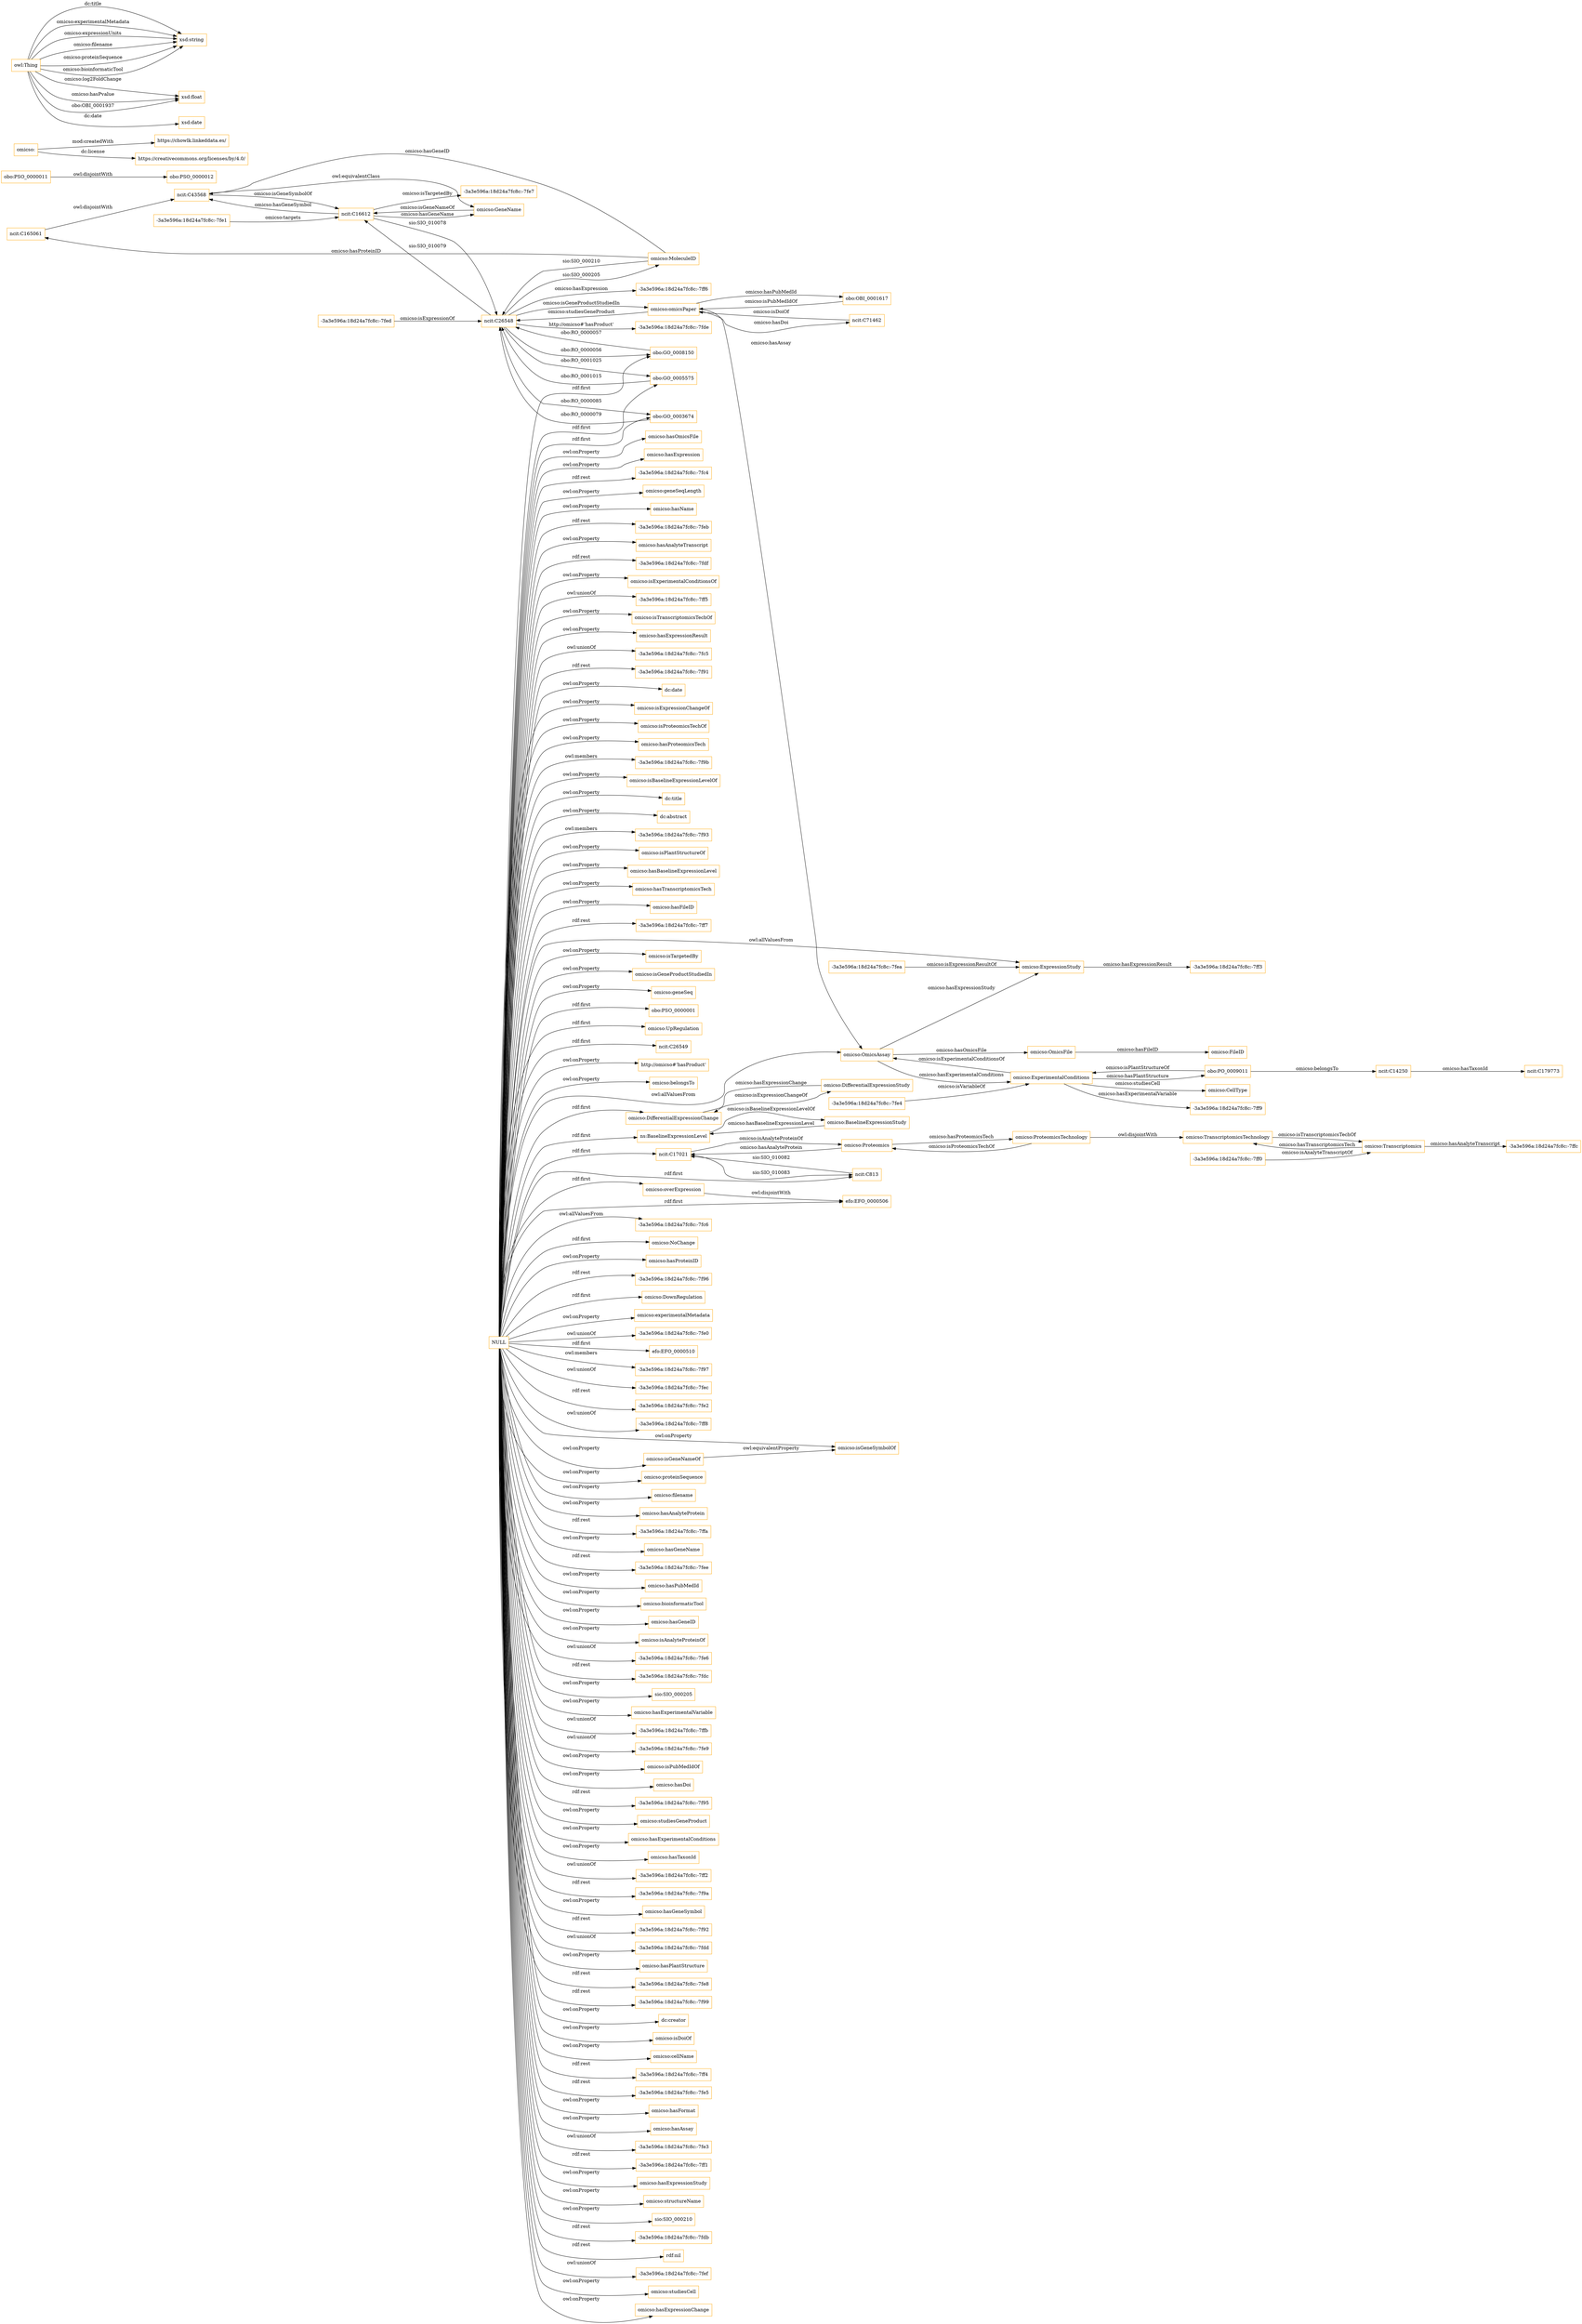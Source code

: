 digraph ar2dtool_diagram { 
rankdir=LR;
size="1501"
node [shape = rectangle, color="orange"]; "ncit:C165061" "omicso:ExperimentalConditions" "-3a3e596a:18d24a7fc8c:-7fed" "omicso:Proteomics" "obo:PSO_0000012" "obo:PSO_0000001" "obo:GO_0008150" "omicso:DifferentialExpressionChange" "omicso:UpRegulation" "ncit:C26549" "ncit:C43568" "-3a3e596a:18d24a7fc8c:-7ff0" "-3a3e596a:18d24a7fc8c:-7fe1" "ncit:C179773" "obo:PO_0009011" "omicso:MoleculeID" "omicso:FileID" "-3a3e596a:18d24a7fc8c:-7ffc" "omicso:Transcriptomics" "-3a3e596a:18d24a7fc8c:-7fde" "-3a3e596a:18d24a7fc8c:-7fe7" "omicso:DifferentialExpressionStudy" "omicso:ExpressionStudy" "ns:BaselineExpressionLevel" "ncit:C17021" "omicso:OmicsFile" "efo:EFO_0000506" "omicso:CellType" "obo:PSO_0000011" "obo:OBI_0001617" "omicso:overExpression" "-3a3e596a:18d24a7fc8c:-7fc6" "ncit:C16612" "-3a3e596a:18d24a7fc8c:-7ff6" "omicso:ProteomicsTechnology" "-3a3e596a:18d24a7fc8c:-7fea" "omicso:NoChange" "obo:GO_0005575" "omicso:GeneName" "ncit:C14250" "omicso:omicsPaper" "-3a3e596a:18d24a7fc8c:-7fe4" "ncit:C71462" "ncit:C813" "omicso:OmicsAssay" "omicso:DownRegulation" "-3a3e596a:18d24a7fc8c:-7ff3" "obo:GO_0003674" "omicso:BaselineExpressionStudy" "omicso:TranscriptomicsTechnology" "efo:EFO_0000510" "ncit:C26548" "-3a3e596a:18d24a7fc8c:-7ff9" ; /*classes style*/
	"ncit:C165061" -> "ncit:C43568" [ label = "owl:disjointWith" ];
	"ncit:C43568" -> "omicso:GeneName" [ label = "owl:equivalentClass" ];
	"omicso:" -> "https://chowlk.linkeddata.es/" [ label = "mod:createdWith" ];
	"omicso:" -> "https://creativecommons.org/licenses/by/4.0/" [ label = "dc:license" ];
	"omicso:overExpression" -> "efo:EFO_0000506" [ label = "owl:disjointWith" ];
	"NULL" -> "-3a3e596a:18d24a7fc8c:-7f97" [ label = "owl:members" ];
	"NULL" -> "-3a3e596a:18d24a7fc8c:-7fec" [ label = "owl:unionOf" ];
	"NULL" -> "-3a3e596a:18d24a7fc8c:-7fe2" [ label = "rdf:rest" ];
	"NULL" -> "-3a3e596a:18d24a7fc8c:-7ff8" [ label = "owl:unionOf" ];
	"NULL" -> "obo:GO_0003674" [ label = "rdf:first" ];
	"NULL" -> "omicso:isGeneSymbolOf" [ label = "owl:onProperty" ];
	"NULL" -> "omicso:proteinSequence" [ label = "owl:onProperty" ];
	"NULL" -> "omicso:filename" [ label = "owl:onProperty" ];
	"NULL" -> "omicso:hasAnalyteProtein" [ label = "owl:onProperty" ];
	"NULL" -> "-3a3e596a:18d24a7fc8c:-7ffa" [ label = "rdf:rest" ];
	"NULL" -> "omicso:hasGeneName" [ label = "owl:onProperty" ];
	"NULL" -> "-3a3e596a:18d24a7fc8c:-7fee" [ label = "rdf:rest" ];
	"NULL" -> "omicso:hasPubMedId" [ label = "owl:onProperty" ];
	"NULL" -> "omicso:bioinformaticTool" [ label = "owl:onProperty" ];
	"NULL" -> "omicso:hasGeneID" [ label = "owl:onProperty" ];
	"NULL" -> "omicso:ExpressionStudy" [ label = "owl:allValuesFrom" ];
	"NULL" -> "efo:EFO_0000510" [ label = "rdf:first" ];
	"NULL" -> "ncit:C17021" [ label = "rdf:first" ];
	"NULL" -> "omicso:isAnalyteProteinOf" [ label = "owl:onProperty" ];
	"NULL" -> "-3a3e596a:18d24a7fc8c:-7fe6" [ label = "owl:unionOf" ];
	"NULL" -> "-3a3e596a:18d24a7fc8c:-7fdc" [ label = "rdf:rest" ];
	"NULL" -> "ncit:C813" [ label = "rdf:first" ];
	"NULL" -> "sio:SIO_000205" [ label = "owl:onProperty" ];
	"NULL" -> "omicso:hasExperimentalVariable" [ label = "owl:onProperty" ];
	"NULL" -> "-3a3e596a:18d24a7fc8c:-7ffb" [ label = "owl:unionOf" ];
	"NULL" -> "obo:GO_0008150" [ label = "rdf:first" ];
	"NULL" -> "-3a3e596a:18d24a7fc8c:-7fe9" [ label = "owl:unionOf" ];
	"NULL" -> "omicso:isPubMedIdOf" [ label = "owl:onProperty" ];
	"NULL" -> "omicso:hasDoi" [ label = "owl:onProperty" ];
	"NULL" -> "-3a3e596a:18d24a7fc8c:-7f95" [ label = "rdf:rest" ];
	"NULL" -> "omicso:studiesGeneProduct" [ label = "owl:onProperty" ];
	"NULL" -> "omicso:hasExperimentalConditions" [ label = "owl:onProperty" ];
	"NULL" -> "omicso:overExpression" [ label = "rdf:first" ];
	"NULL" -> "omicso:hasTaxonId" [ label = "owl:onProperty" ];
	"NULL" -> "-3a3e596a:18d24a7fc8c:-7ff2" [ label = "owl:unionOf" ];
	"NULL" -> "-3a3e596a:18d24a7fc8c:-7f9a" [ label = "rdf:rest" ];
	"NULL" -> "omicso:hasGeneSymbol" [ label = "owl:onProperty" ];
	"NULL" -> "-3a3e596a:18d24a7fc8c:-7f92" [ label = "rdf:rest" ];
	"NULL" -> "-3a3e596a:18d24a7fc8c:-7fdd" [ label = "owl:unionOf" ];
	"NULL" -> "omicso:hasPlantStructure" [ label = "owl:onProperty" ];
	"NULL" -> "-3a3e596a:18d24a7fc8c:-7fe8" [ label = "rdf:rest" ];
	"NULL" -> "-3a3e596a:18d24a7fc8c:-7f99" [ label = "rdf:rest" ];
	"NULL" -> "dc:creator" [ label = "owl:onProperty" ];
	"NULL" -> "omicso:isDoiOf" [ label = "owl:onProperty" ];
	"NULL" -> "omicso:cellName" [ label = "owl:onProperty" ];
	"NULL" -> "-3a3e596a:18d24a7fc8c:-7fc6" [ label = "owl:allValuesFrom" ];
	"NULL" -> "-3a3e596a:18d24a7fc8c:-7ff4" [ label = "rdf:rest" ];
	"NULL" -> "-3a3e596a:18d24a7fc8c:-7fe5" [ label = "rdf:rest" ];
	"NULL" -> "omicso:hasFormat" [ label = "owl:onProperty" ];
	"NULL" -> "omicso:hasAssay" [ label = "owl:onProperty" ];
	"NULL" -> "-3a3e596a:18d24a7fc8c:-7fe3" [ label = "owl:unionOf" ];
	"NULL" -> "-3a3e596a:18d24a7fc8c:-7ff1" [ label = "rdf:rest" ];
	"NULL" -> "omicso:hasExpressionStudy" [ label = "owl:onProperty" ];
	"NULL" -> "omicso:structureName" [ label = "owl:onProperty" ];
	"NULL" -> "sio:SIO_000210" [ label = "owl:onProperty" ];
	"NULL" -> "-3a3e596a:18d24a7fc8c:-7fdb" [ label = "rdf:rest" ];
	"NULL" -> "rdf:nil" [ label = "rdf:rest" ];
	"NULL" -> "-3a3e596a:18d24a7fc8c:-7fef" [ label = "owl:unionOf" ];
	"NULL" -> "obo:GO_0005575" [ label = "rdf:first" ];
	"NULL" -> "omicso:studiesCell" [ label = "owl:onProperty" ];
	"NULL" -> "omicso:hasExpressionChange" [ label = "owl:onProperty" ];
	"NULL" -> "omicso:hasOmicsFile" [ label = "owl:onProperty" ];
	"NULL" -> "omicso:hasExpression" [ label = "owl:onProperty" ];
	"NULL" -> "omicso:DownRegulation" [ label = "rdf:first" ];
	"NULL" -> "-3a3e596a:18d24a7fc8c:-7fc4" [ label = "rdf:rest" ];
	"NULL" -> "omicso:DifferentialExpressionChange" [ label = "rdf:first" ];
	"NULL" -> "omicso:geneSeqLength" [ label = "owl:onProperty" ];
	"NULL" -> "omicso:isGeneNameOf" [ label = "owl:onProperty" ];
	"NULL" -> "omicso:hasName" [ label = "owl:onProperty" ];
	"NULL" -> "-3a3e596a:18d24a7fc8c:-7feb" [ label = "rdf:rest" ];
	"NULL" -> "omicso:hasAnalyteTranscript" [ label = "owl:onProperty" ];
	"NULL" -> "-3a3e596a:18d24a7fc8c:-7fdf" [ label = "rdf:rest" ];
	"NULL" -> "omicso:isExperimentalConditionsOf" [ label = "owl:onProperty" ];
	"NULL" -> "-3a3e596a:18d24a7fc8c:-7ff5" [ label = "owl:unionOf" ];
	"NULL" -> "omicso:isTranscriptomicsTechOf" [ label = "owl:onProperty" ];
	"NULL" -> "omicso:hasExpressionResult" [ label = "owl:onProperty" ];
	"NULL" -> "-3a3e596a:18d24a7fc8c:-7fc5" [ label = "owl:unionOf" ];
	"NULL" -> "-3a3e596a:18d24a7fc8c:-7f91" [ label = "rdf:rest" ];
	"NULL" -> "dc:date" [ label = "owl:onProperty" ];
	"NULL" -> "omicso:isExpressionChangeOf" [ label = "owl:onProperty" ];
	"NULL" -> "omicso:isProteomicsTechOf" [ label = "owl:onProperty" ];
	"NULL" -> "omicso:hasProteomicsTech" [ label = "owl:onProperty" ];
	"NULL" -> "-3a3e596a:18d24a7fc8c:-7f9b" [ label = "owl:members" ];
	"NULL" -> "ns:BaselineExpressionLevel" [ label = "rdf:first" ];
	"NULL" -> "omicso:NoChange" [ label = "rdf:first" ];
	"NULL" -> "omicso:isBaselineExpressionLevelOf" [ label = "owl:onProperty" ];
	"NULL" -> "dc:title" [ label = "owl:onProperty" ];
	"NULL" -> "dc:abstract" [ label = "owl:onProperty" ];
	"NULL" -> "-3a3e596a:18d24a7fc8c:-7f93" [ label = "owl:members" ];
	"NULL" -> "obo:PSO_0000001" [ label = "rdf:first" ];
	"NULL" -> "ncit:C26549" [ label = "rdf:first" ];
	"NULL" -> "omicso:isPlantStructureOf" [ label = "owl:onProperty" ];
	"NULL" -> "omicso:hasBaselineExpressionLevel" [ label = "owl:onProperty" ];
	"NULL" -> "omicso:hasTranscriptomicsTech" [ label = "owl:onProperty" ];
	"NULL" -> "omicso:hasFileID" [ label = "owl:onProperty" ];
	"NULL" -> "-3a3e596a:18d24a7fc8c:-7ff7" [ label = "rdf:rest" ];
	"NULL" -> "omicso:isTargetedBy" [ label = "owl:onProperty" ];
	"NULL" -> "omicso:isGeneProductStudiedIn" [ label = "owl:onProperty" ];
	"NULL" -> "omicso:geneSeq" [ label = "owl:onProperty" ];
	"NULL" -> "http://omicso#'hasProduct'" [ label = "owl:onProperty" ];
	"NULL" -> "omicso:belongsTo" [ label = "owl:onProperty" ];
	"NULL" -> "efo:EFO_0000506" [ label = "rdf:first" ];
	"NULL" -> "omicso:hasProteinID" [ label = "owl:onProperty" ];
	"NULL" -> "omicso:UpRegulation" [ label = "rdf:first" ];
	"NULL" -> "-3a3e596a:18d24a7fc8c:-7f96" [ label = "rdf:rest" ];
	"NULL" -> "omicso:experimentalMetadata" [ label = "owl:onProperty" ];
	"NULL" -> "omicso:OmicsAssay" [ label = "owl:allValuesFrom" ];
	"NULL" -> "-3a3e596a:18d24a7fc8c:-7fe0" [ label = "owl:unionOf" ];
	"omicso:isGeneNameOf" -> "omicso:isGeneSymbolOf" [ label = "owl:equivalentProperty" ];
	"omicso:ProteomicsTechnology" -> "omicso:TranscriptomicsTechnology" [ label = "owl:disjointWith" ];
	"obo:PSO_0000011" -> "obo:PSO_0000012" [ label = "owl:disjointWith" ];
	"omicso:ExperimentalConditions" -> "-3a3e596a:18d24a7fc8c:-7ff9" [ label = "omicso:hasExperimentalVariable" ];
	"owl:Thing" -> "xsd:string" [ label = "dc:title" ];
	"omicso:Proteomics" -> "omicso:ProteomicsTechnology" [ label = "omicso:hasProteomicsTech" ];
	"omicso:MoleculeID" -> "ncit:C165061" [ label = "omicso:hasProteinID" ];
	"omicso:DifferentialExpressionChange" -> "omicso:DifferentialExpressionStudy" [ label = "omicso:isExpressionChangeOf" ];
	"ncit:C17021" -> "omicso:Proteomics" [ label = "omicso:isAnalyteProteinOf" ];
	"omicso:DifferentialExpressionStudy" -> "omicso:DifferentialExpressionChange" [ label = "omicso:hasExpressionChange" ];
	"omicso:omicsPaper" -> "obo:OBI_0001617" [ label = "omicso:hasPubMedId" ];
	"owl:Thing" -> "xsd:string" [ label = "omicso:experimentalMetadata" ];
	"owl:Thing" -> "xsd:float" [ label = "omicso:log2FoldChange" ];
	"obo:PO_0009011" -> "omicso:ExperimentalConditions" [ label = "omicso:isPlantStructureOf" ];
	"ncit:C14250" -> "ncit:C179773" [ label = "omicso:hasTaxonId" ];
	"omicso:OmicsAssay" -> "omicso:OmicsFile" [ label = "omicso:hasOmicsFile" ];
	"owl:Thing" -> "xsd:date" [ label = "dc:date" ];
	"owl:Thing" -> "xsd:string" [ label = "omicso:expressionUnits" ];
	"omicso:BaselineExpressionStudy" -> "ns:BaselineExpressionLevel" [ label = "omicso:hasBaselineExpressionLevel" ];
	"owl:Thing" -> "xsd:float" [ label = "omicso:hasPvalue" ];
	"omicso:MoleculeID" -> "ncit:C26548" [ label = "sio:SIO_000210" ];
	"ncit:C16612" -> "ncit:C43568" [ label = "omicso:hasGeneSymbol" ];
	"owl:Thing" -> "xsd:string" [ label = "omicso:filename" ];
	"omicso:TranscriptomicsTechnology" -> "omicso:Transcriptomics" [ label = "omicso:isTranscriptomicsTechOf" ];
	"omicso:Transcriptomics" -> "omicso:TranscriptomicsTechnology" [ label = "omicso:hasTranscriptomicsTech" ];
	"obo:GO_0008150" -> "ncit:C26548" [ label = "obo:RO_0000057" ];
	"ncit:C26548" -> "obo:GO_0005575" [ label = "obo:RO_0001025" ];
	"omicso:omicsPaper" -> "ncit:C26548" [ label = "omicso:studiesGeneProduct" ];
	"owl:Thing" -> "xsd:string" [ label = "omicso:proteinSequence" ];
	"omicso:ProteomicsTechnology" -> "omicso:Proteomics" [ label = "omicso:isProteomicsTechOf" ];
	"owl:Thing" -> "xsd:string" [ label = "omicso:bioinformaticTool" ];
	"ncit:C813" -> "ncit:C17021" [ label = "sio:SIO_010082" ];
	"ncit:C17021" -> "ncit:C813" [ label = "sio:SIO_010083" ];
	"ncit:C26548" -> "-3a3e596a:18d24a7fc8c:-7fde" [ label = "http://omicso#'hasProduct'" ];
	"ncit:C26548" -> "omicso:MoleculeID" [ label = "sio:SIO_000205" ];
	"omicso:OmicsAssay" -> "omicso:ExpressionStudy" [ label = "omicso:hasExpressionStudy" ];
	"obo:PO_0009011" -> "ncit:C14250" [ label = "omicso:belongsTo" ];
	"ncit:C16612" -> "omicso:GeneName" [ label = "omicso:hasGeneName" ];
	"omicso:OmicsFile" -> "omicso:FileID" [ label = "omicso:hasFileID" ];
	"ns:BaselineExpressionLevel" -> "omicso:BaselineExpressionStudy" [ label = "omicso:isBaselineExpressionLevelOf" ];
	"omicso:omicsPaper" -> "omicso:OmicsAssay" [ label = "omicso:hasAssay" ];
	"ncit:C26548" -> "obo:GO_0008150" [ label = "obo:RO_0000056" ];
	"-3a3e596a:18d24a7fc8c:-7fed" -> "ncit:C26548" [ label = "omicso:isExpressionOf" ];
	"ncit:C26548" -> "ncit:C16612" [ label = "sio:SIO_010079" ];
	"ncit:C71462" -> "omicso:omicsPaper" [ label = "omicso:isDoiOf" ];
	"ncit:C16612" -> "ncit:C26548" [ label = "sio:SIO_010078" ];
	"ncit:C26548" -> "-3a3e596a:18d24a7fc8c:-7ff6" [ label = "omicso:hasExpression" ];
	"-3a3e596a:18d24a7fc8c:-7fe4" -> "omicso:ExperimentalConditions" [ label = "omicso:isVariableOf" ];
	"obo:GO_0005575" -> "ncit:C26548" [ label = "obo:RO_0001015" ];
	"-3a3e596a:18d24a7fc8c:-7ff0" -> "omicso:Transcriptomics" [ label = "omicso:isAnalyteTranscriptOf" ];
	"omicso:ExperimentalConditions" -> "omicso:CellType" [ label = "omicso:studiesCell" ];
	"omicso:ExperimentalConditions" -> "obo:PO_0009011" [ label = "omicso:hasPlantStructure" ];
	"ncit:C26548" -> "obo:GO_0003674" [ label = "obo:RO_0000085" ];
	"omicso:Proteomics" -> "ncit:C17021" [ label = "omicso:hasAnalyteProtein" ];
	"omicso:OmicsAssay" -> "omicso:ExperimentalConditions" [ label = "omicso:hasExperimentalConditions" ];
	"omicso:GeneName" -> "ncit:C16612" [ label = "omicso:isGeneNameOf" ];
	"ncit:C43568" -> "ncit:C16612" [ label = "omicso:isGeneSymbolOf" ];
	"omicso:Transcriptomics" -> "-3a3e596a:18d24a7fc8c:-7ffc" [ label = "omicso:hasAnalyteTranscript" ];
	"-3a3e596a:18d24a7fc8c:-7fea" -> "omicso:ExpressionStudy" [ label = "omicso:isExpressionResultOf" ];
	"omicso:ExperimentalConditions" -> "omicso:OmicsAssay" [ label = "omicso:isExperimentalConditionsOf" ];
	"obo:OBI_0001617" -> "omicso:omicsPaper" [ label = "omicso:isPubMedIdOf" ];
	"omicso:omicsPaper" -> "ncit:C71462" [ label = "omicso:hasDoi" ];
	"ncit:C26548" -> "omicso:omicsPaper" [ label = "omicso:isGeneProductStudiedIn" ];
	"omicso:ExpressionStudy" -> "-3a3e596a:18d24a7fc8c:-7ff3" [ label = "omicso:hasExpressionResult" ];
	"owl:Thing" -> "xsd:float" [ label = "obo:OBI_0001937" ];
	"obo:GO_0003674" -> "ncit:C26548" [ label = "obo:RO_0000079" ];
	"-3a3e596a:18d24a7fc8c:-7fe1" -> "ncit:C16612" [ label = "omicso:targets" ];
	"ncit:C16612" -> "-3a3e596a:18d24a7fc8c:-7fe7" [ label = "omicso:isTargetedBy" ];
	"omicso:MoleculeID" -> "ncit:C43568" [ label = "omicso:hasGeneID" ];

}
